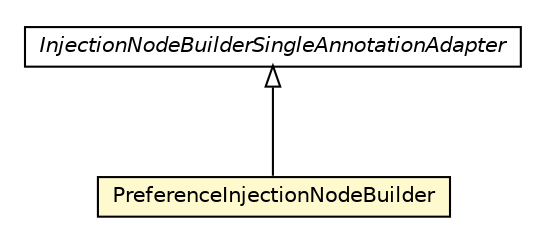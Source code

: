 #!/usr/local/bin/dot
#
# Class diagram 
# Generated by UMLGraph version 5.1 (http://www.umlgraph.org/)
#

digraph G {
	edge [fontname="Helvetica",fontsize=10,labelfontname="Helvetica",labelfontsize=10];
	node [fontname="Helvetica",fontsize=10,shape=plaintext];
	nodesep=0.25;
	ranksep=0.5;
	// org.androidtransfuse.gen.variableBuilder.InjectionNodeBuilderSingleAnnotationAdapter
	c125948 [label=<<table title="org.androidtransfuse.gen.variableBuilder.InjectionNodeBuilderSingleAnnotationAdapter" border="0" cellborder="1" cellspacing="0" cellpadding="2" port="p" href="./InjectionNodeBuilderSingleAnnotationAdapter.html">
		<tr><td><table border="0" cellspacing="0" cellpadding="1">
<tr><td align="center" balign="center"><font face="Helvetica-Oblique"> InjectionNodeBuilderSingleAnnotationAdapter </font></td></tr>
		</table></td></tr>
		</table>>, fontname="Helvetica", fontcolor="black", fontsize=10.0];
	// org.androidtransfuse.gen.variableBuilder.PreferenceInjectionNodeBuilder
	c125949 [label=<<table title="org.androidtransfuse.gen.variableBuilder.PreferenceInjectionNodeBuilder" border="0" cellborder="1" cellspacing="0" cellpadding="2" port="p" bgcolor="lemonChiffon" href="./PreferenceInjectionNodeBuilder.html">
		<tr><td><table border="0" cellspacing="0" cellpadding="1">
<tr><td align="center" balign="center"> PreferenceInjectionNodeBuilder </td></tr>
		</table></td></tr>
		</table>>, fontname="Helvetica", fontcolor="black", fontsize=10.0];
	//org.androidtransfuse.gen.variableBuilder.PreferenceInjectionNodeBuilder extends org.androidtransfuse.gen.variableBuilder.InjectionNodeBuilderSingleAnnotationAdapter
	c125948:p -> c125949:p [dir=back,arrowtail=empty];
}


